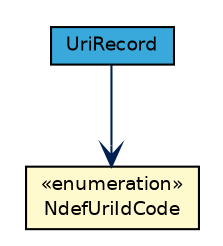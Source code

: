 #!/usr/local/bin/dot
#
# Class diagram 
# Generated by UMLGraph version R5_7_2-3-gee82a7 (http://www.umlgraph.org/)
#

digraph G {
	edge [fontname="Helvetica",fontsize=10,labelfontname="Helvetica",labelfontsize=10];
	node [fontname="Helvetica",fontsize=10,shape=plaintext];
	nodesep=0.25;
	ranksep=0.5;
	// com.st.st25sdk.ndef.UriRecord
	c37533 [label=<<table title="com.st.st25sdk.ndef.UriRecord" border="0" cellborder="1" cellspacing="0" cellpadding="2" port="p" bgcolor="#39a9dc" href="./UriRecord.html">
		<tr><td><table border="0" cellspacing="0" cellpadding="1">
<tr><td align="center" balign="center"> UriRecord </td></tr>
		</table></td></tr>
		</table>>, URL="./UriRecord.html", fontname="Helvetica", fontcolor="black", fontsize=9.0];
	// com.st.st25sdk.ndef.UriRecord.NdefUriIdCode
	c37534 [label=<<table title="com.st.st25sdk.ndef.UriRecord.NdefUriIdCode" border="0" cellborder="1" cellspacing="0" cellpadding="2" port="p" bgcolor="lemonChiffon" href="./UriRecord.NdefUriIdCode.html">
		<tr><td><table border="0" cellspacing="0" cellpadding="1">
<tr><td align="center" balign="center"> &#171;enumeration&#187; </td></tr>
<tr><td align="center" balign="center"> NdefUriIdCode </td></tr>
		</table></td></tr>
		</table>>, URL="./UriRecord.NdefUriIdCode.html", fontname="Helvetica", fontcolor="black", fontsize=9.0];
	// com.st.st25sdk.ndef.UriRecord NAVASSOC com.st.st25sdk.ndef.UriRecord.NdefUriIdCode
	c37533:p -> c37534:p [taillabel="", label="", headlabel="", fontname="Helvetica", fontcolor="#002052", fontsize=10.0, color="#002052", arrowhead=open];
}

